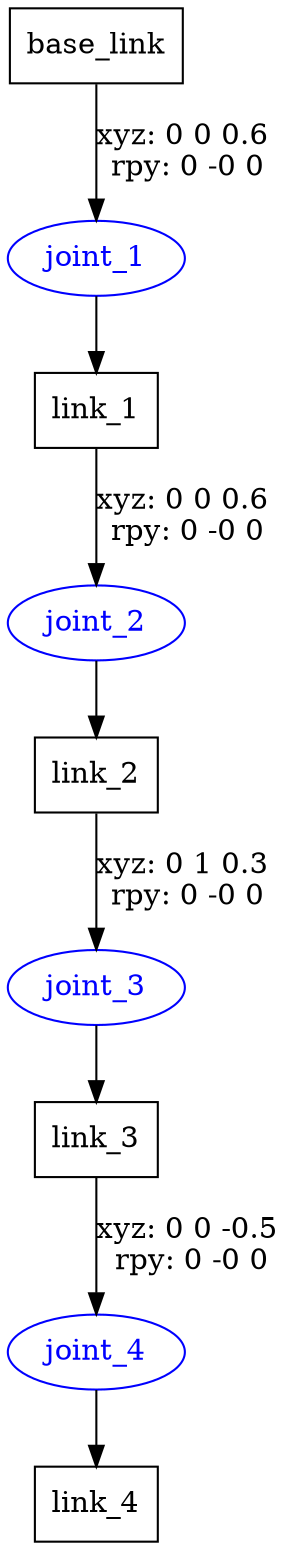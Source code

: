 digraph G {
node [shape=box];
"base_link" [label="base_link"];
"link_1" [label="link_1"];
"link_2" [label="link_2"];
"link_3" [label="link_3"];
"link_4" [label="link_4"];
node [shape=ellipse, color=blue, fontcolor=blue];
"base_link" -> "joint_1" [label="xyz: 0 0 0.6 \nrpy: 0 -0 0"]
"joint_1" -> "link_1"
"link_1" -> "joint_2" [label="xyz: 0 0 0.6 \nrpy: 0 -0 0"]
"joint_2" -> "link_2"
"link_2" -> "joint_3" [label="xyz: 0 1 0.3 \nrpy: 0 -0 0"]
"joint_3" -> "link_3"
"link_3" -> "joint_4" [label="xyz: 0 0 -0.5 \nrpy: 0 -0 0"]
"joint_4" -> "link_4"
}
